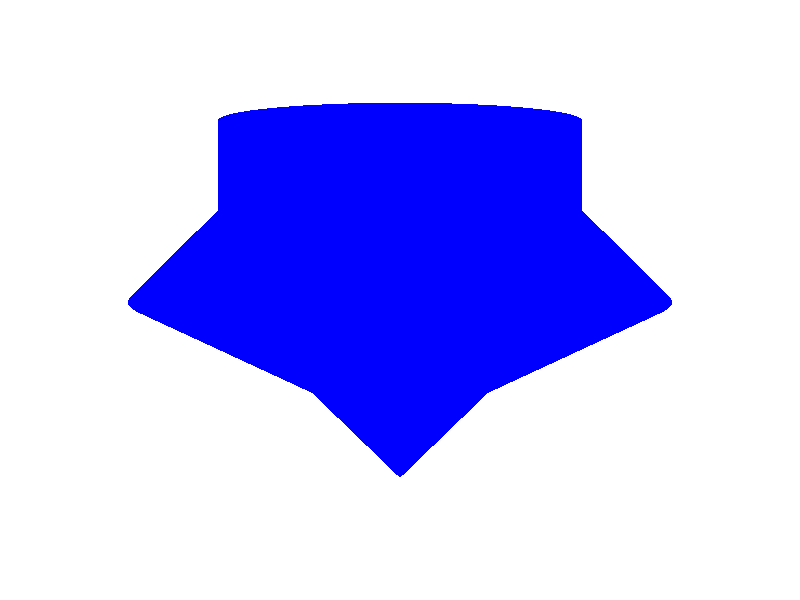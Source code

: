 #include "colors.inc"
  background{White}
  camera {
    angle 10
    location <1, 9, -50>
    look_at <0, 2, 0>
  }
  light_source {
    <20, 20, -20> color White
  }
  lathe {
    linear_spline
    6,
    <0,0>, <1,1>, <3,2>, <2,3>, <2,4>, <0,4>
    pigment { Blue }
    finish {
      ambient .3
      phong .75
    }
  }

